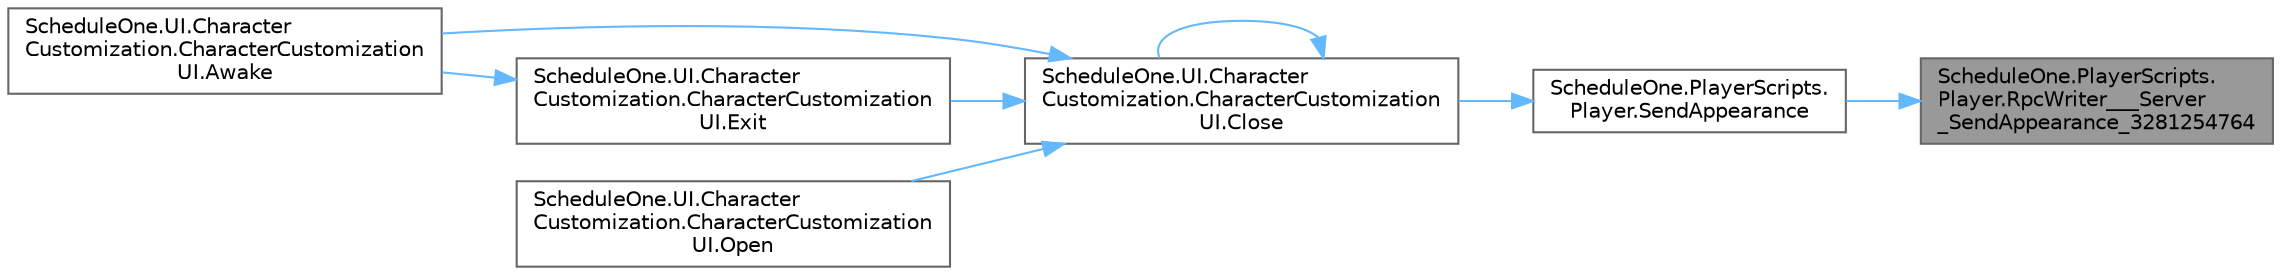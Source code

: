 digraph "ScheduleOne.PlayerScripts.Player.RpcWriter___Server_SendAppearance_3281254764"
{
 // LATEX_PDF_SIZE
  bgcolor="transparent";
  edge [fontname=Helvetica,fontsize=10,labelfontname=Helvetica,labelfontsize=10];
  node [fontname=Helvetica,fontsize=10,shape=box,height=0.2,width=0.4];
  rankdir="RL";
  Node1 [id="Node000001",label="ScheduleOne.PlayerScripts.\lPlayer.RpcWriter___Server\l_SendAppearance_3281254764",height=0.2,width=0.4,color="gray40", fillcolor="grey60", style="filled", fontcolor="black",tooltip=" "];
  Node1 -> Node2 [id="edge1_Node000001_Node000002",dir="back",color="steelblue1",style="solid",tooltip=" "];
  Node2 [id="Node000002",label="ScheduleOne.PlayerScripts.\lPlayer.SendAppearance",height=0.2,width=0.4,color="grey40", fillcolor="white", style="filled",URL="$class_schedule_one_1_1_player_scripts_1_1_player.html#a60a494552b55a424a61a0cbe2b07f319",tooltip=" "];
  Node2 -> Node3 [id="edge2_Node000002_Node000003",dir="back",color="steelblue1",style="solid",tooltip=" "];
  Node3 [id="Node000003",label="ScheduleOne.UI.Character\lCustomization.CharacterCustomization\lUI.Close",height=0.2,width=0.4,color="grey40", fillcolor="white", style="filled",URL="$class_schedule_one_1_1_u_i_1_1_character_customization_1_1_character_customization_u_i.html#ab7533360e3fa4ab9cc720796ba03bef5",tooltip=" "];
  Node3 -> Node4 [id="edge3_Node000003_Node000004",dir="back",color="steelblue1",style="solid",tooltip=" "];
  Node4 [id="Node000004",label="ScheduleOne.UI.Character\lCustomization.CharacterCustomization\lUI.Awake",height=0.2,width=0.4,color="grey40", fillcolor="white", style="filled",URL="$class_schedule_one_1_1_u_i_1_1_character_customization_1_1_character_customization_u_i.html#a48b1a57b7fd51340644fe2e3e52141b9",tooltip=" "];
  Node3 -> Node3 [id="edge4_Node000003_Node000003",dir="back",color="steelblue1",style="solid",tooltip=" "];
  Node3 -> Node5 [id="edge5_Node000003_Node000005",dir="back",color="steelblue1",style="solid",tooltip=" "];
  Node5 [id="Node000005",label="ScheduleOne.UI.Character\lCustomization.CharacterCustomization\lUI.Exit",height=0.2,width=0.4,color="grey40", fillcolor="white", style="filled",URL="$class_schedule_one_1_1_u_i_1_1_character_customization_1_1_character_customization_u_i.html#a1da0740d1c8fd561823915e78f256617",tooltip=" "];
  Node5 -> Node4 [id="edge6_Node000005_Node000004",dir="back",color="steelblue1",style="solid",tooltip=" "];
  Node3 -> Node6 [id="edge7_Node000003_Node000006",dir="back",color="steelblue1",style="solid",tooltip=" "];
  Node6 [id="Node000006",label="ScheduleOne.UI.Character\lCustomization.CharacterCustomization\lUI.Open",height=0.2,width=0.4,color="grey40", fillcolor="white", style="filled",URL="$class_schedule_one_1_1_u_i_1_1_character_customization_1_1_character_customization_u_i.html#ae707f74527a1de955f89818e6c0151fd",tooltip=" "];
}
